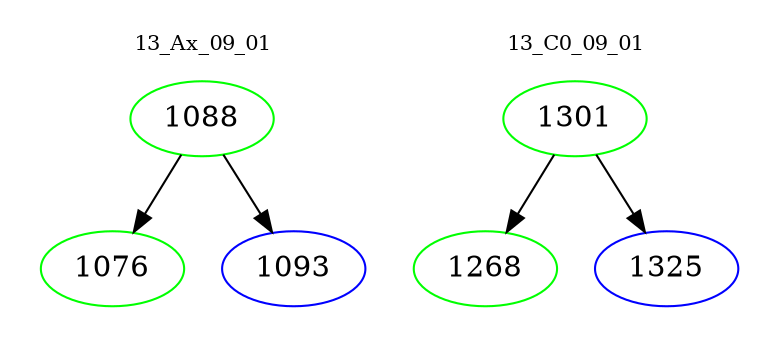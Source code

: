 digraph{
subgraph cluster_0 {
color = white
label = "13_Ax_09_01";
fontsize=10;
T0_1088 [label="1088", color="green"]
T0_1088 -> T0_1076 [color="black"]
T0_1076 [label="1076", color="green"]
T0_1088 -> T0_1093 [color="black"]
T0_1093 [label="1093", color="blue"]
}
subgraph cluster_1 {
color = white
label = "13_C0_09_01";
fontsize=10;
T1_1301 [label="1301", color="green"]
T1_1301 -> T1_1268 [color="black"]
T1_1268 [label="1268", color="green"]
T1_1301 -> T1_1325 [color="black"]
T1_1325 [label="1325", color="blue"]
}
}

